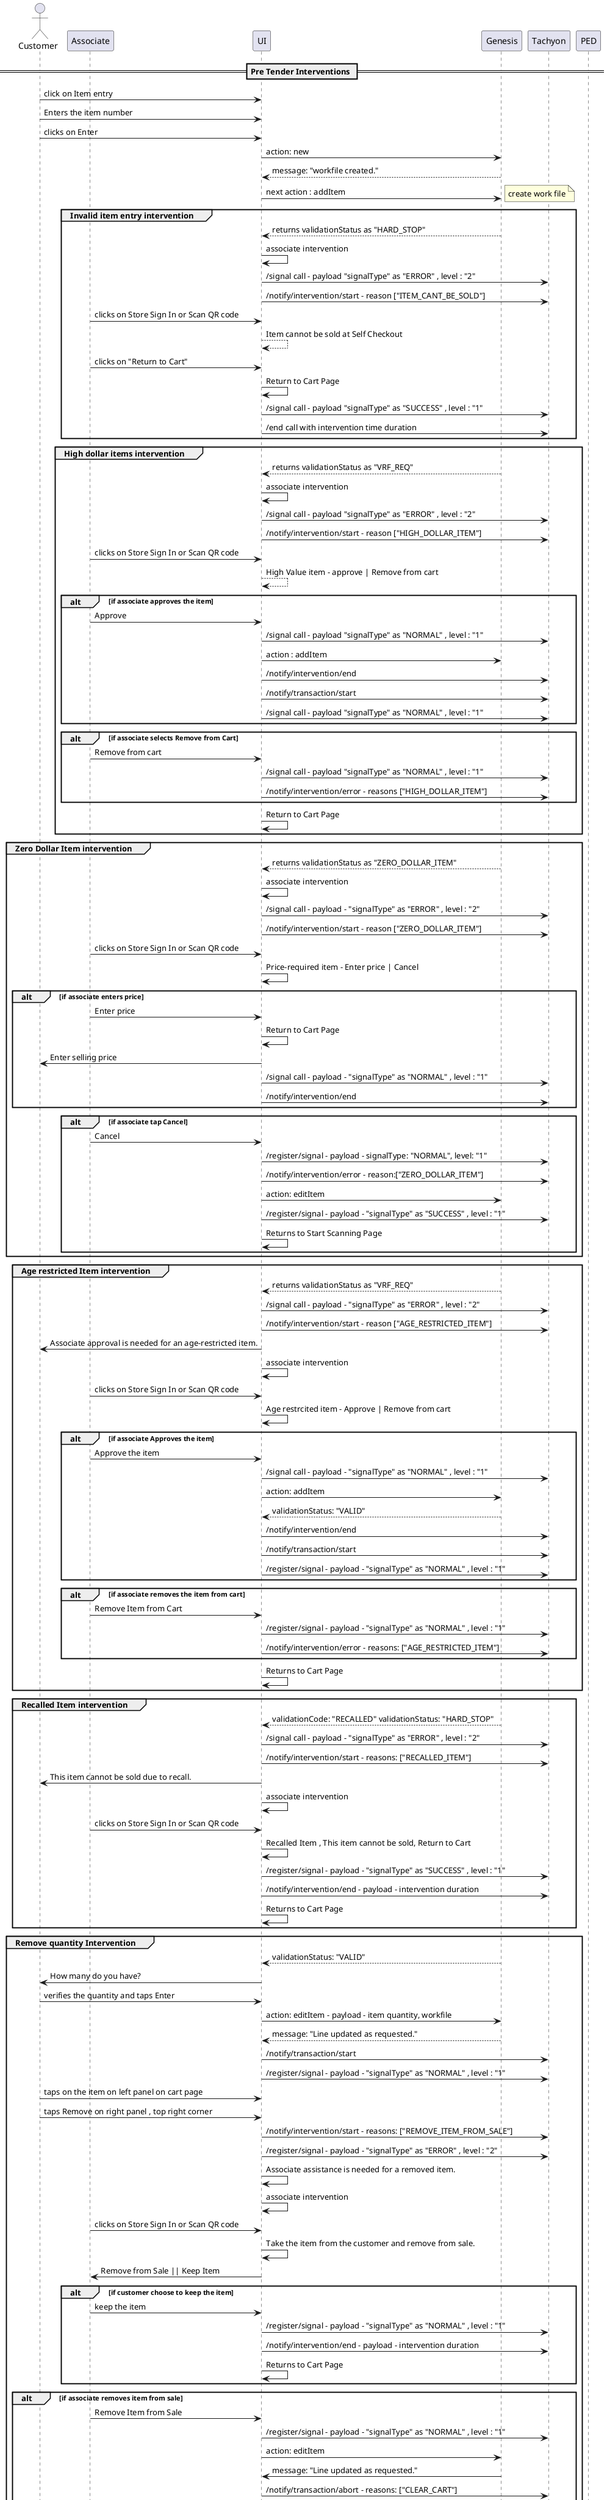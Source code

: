 @startuml
actor Customer as customer
participant Associate as associate
participant UI as ui
participant Genesis as genesis
participant Tachyon as tachyon
participant PED as ped

== Pre Tender Interventions ==
customer -> ui: click on Item entry
customer -> ui: Enters the item number
customer -> ui: clicks on Enter
ui -> genesis: action: new
genesis --> ui: message: "workfile created." 
ui -> genesis: next action : addItem
note right: create work file

group Invalid item entry intervention
genesis --> ui: returns validationStatus as "HARD_STOP"
ui -> ui: associate intervention
ui -> tachyon: /signal call - payload "signalType" as "ERROR" , level : "2"
ui -> tachyon: /notify/intervention/start - reason ["ITEM_CANT_BE_SOLD"]
associate -> ui: clicks on Store Sign In or Scan QR code
ui --> ui: Item cannot be sold at Self Checkout
associate -> ui: clicks on "Return to Cart"
ui -> ui: Return to Cart Page
ui -> tachyon: /signal call - payload "signalType" as "SUCCESS" , level : "1"
ui -> tachyon: /end call with intervention time duration
end

group High dollar items intervention
genesis --> ui: returns validationStatus as "VRF_REQ"
ui -> ui: associate intervention
ui -> tachyon: /signal call - payload "signalType" as "ERROR" , level : "2"
ui -> tachyon: /notify/intervention/start - reason ["HIGH_DOLLAR_ITEM"]
associate -> ui: clicks on Store Sign In or Scan QR code
ui --> ui: High Value item - approve | Remove from cart
alt if associate approves the item
associate -> ui: Approve
ui -> tachyon: /signal call - payload "signalType" as "NORMAL" , level : "1"
ui -> genesis: action : addItem
ui -> tachyon: /notify/intervention/end
ui -> tachyon: /notify/transaction/start
ui -> tachyon: /signal call - payload "signalType" as "NORMAL" , level : "1" 
end
alt if associate selects Remove from Cart
associate -> ui: Remove from cart
ui -> tachyon: /signal call - payload "signalType" as "NORMAL" , level : "1"
ui -> tachyon: /notify/intervention/error - reasons ["HIGH_DOLLAR_ITEM"]
end
ui -> ui: Return to Cart Page
end

group Zero Dollar Item intervention
genesis --> ui: returns validationStatus as "ZERO_DOLLAR_ITEM"
ui -> ui: associate intervention
ui -> tachyon: /signal call - payload - "signalType" as "ERROR" , level : "2"
ui -> tachyon: /notify/intervention/start - reason ["ZERO_DOLLAR_ITEM"]
associate -> ui: clicks on Store Sign In or Scan QR code
ui -> ui: Price-required item - Enter price | Cancel
alt if associate enters price
associate -> ui: Enter price
ui -> ui: Return to Cart Page
ui -> customer: Enter selling price
ui -> tachyon: /signal call - payload - "signalType" as "NORMAL" , level : "1"
ui -> tachyon: /notify/intervention/end
end
alt if associate tap Cancel
associate -> ui: Cancel
ui -> tachyon: /register/signal - payload - signalType: "NORMAL", level: "1"
ui -> tachyon: /notify/intervention/error - reason:["ZERO_DOLLAR_ITEM"]
ui -> genesis: action: editItem
ui -> tachyon: /register/signal - payload - "signalType" as "SUCCESS" , level : "1"
ui -> ui: Returns to Start Scanning Page
end
end

group Age restricted Item intervention
genesis --> ui: returns validationStatus as "VRF_REQ"
ui -> tachyon: /signal call - payload - "signalType" as "ERROR" , level : "2"
ui -> tachyon: /notify/intervention/start - reason ["AGE_RESTRICTED_ITEM"]
ui -> customer: Associate approval is needed for an age-restricted item.
ui -> ui: associate intervention
associate -> ui: clicks on Store Sign In or Scan QR code
ui -> ui: Age restrcited item - Approve | Remove from cart
alt if associate Approves the item
associate -> ui: Approve the item
ui -> tachyon: /signal call - payload - "signalType" as "NORMAL" , level : "1"
ui -> genesis: action: addItem
genesis --> ui: validationStatus: "VALID"
ui -> tachyon: /notify/intervention/end
ui -> tachyon: /notify/transaction/start
ui -> tachyon: /register/signal - payload - "signalType" as "NORMAL" , level : "1"
end
alt if associate removes the item from cart
associate -> ui: Remove Item from Cart
ui -> tachyon: /register/signal - payload - "signalType" as "NORMAL" , level : "1"
ui -> tachyon: /notify/intervention/error - reasons: ["AGE_RESTRICTED_ITEM"]
end
ui -> ui: Returns to Cart Page
end

group Recalled Item intervention
genesis --> ui: validationCode: "RECALLED" validationStatus: "HARD_STOP"
ui -> tachyon: /signal call - payload - "signalType" as "ERROR" , level : "2"
ui -> tachyon: /notify/intervention/start - reasons: ["RECALLED_ITEM"]
ui -> customer: This item cannot be sold due to recall.
ui -> ui: associate intervention
associate -> ui: clicks on Store Sign In or Scan QR code
ui -> ui: Recalled Item , This item cannot be sold, Return to Cart
ui -> tachyon: /register/signal - payload - "signalType" as "SUCCESS" , level : "1"
ui -> tachyon: /notify/intervention/end - payload - intervention duration
ui -> ui: Returns to Cart Page
end

group Remove quantity Intervention
genesis --> ui: validationStatus: "VALID"
ui -> customer: How many do you have?
customer -> ui: verifies the quantity and taps Enter
ui -> genesis: action: editItem - payload - item quantity, workfile
genesis --> ui: message: "Line updated as requested."
ui -> tachyon: /notify/transaction/start
ui -> tachyon: /register/signal - payload - "signalType" as "NORMAL" , level : "1"
customer -> ui: taps on the item on left panel on cart page
customer -> ui: taps Remove on right panel , top right corner
ui -> tachyon: /notify/intervention/start - reasons: ["REMOVE_ITEM_FROM_SALE"]
ui -> tachyon: /register/signal - payload - "signalType" as "ERROR" , level : "2"
ui -> ui: Associate assistance is needed for a removed item.
ui -> ui: associate intervention
associate -> ui: clicks on Store Sign In or Scan QR code
ui -> ui: Take the item from the customer and remove from sale. 
ui -> associate: Remove from Sale || Keep Item
alt if customer choose to keep the item
associate -> ui: keep the item
ui -> tachyon: /register/signal - payload - "signalType" as "NORMAL" , level : "1"
ui -> tachyon: /notify/intervention/end - payload - intervention duration
ui -> ui: Returns to Cart Page
end
alt if associate removes item from sale
associate -> ui: Remove Item from Sale
ui -> tachyon: /register/signal - payload - "signalType" as "NORMAL" , level : "1"
ui -> genesis: action: editItem
genesis -> ui: message: "Line updated as requested."
ui -> tachyon: /notify/transaction/abort - reasons: ["CLEAR_CART"]
ui -> genesis: action: cancel
genesis -> ui: msg: "Sale has been canceled"
ui -> genesis: action: reset
ui -> customer: Processing
ui -> tachyon: /register
tachyon --> ui: operationalStatus: "OPERATIONAL"
ui -> tachyon: /register/signal - payload - "signalType" as "SUCCESS" , level : "1"
ui -> tachyon: /notify/intervention/end - payload - intervention duration
ui -> ui: Returns to Start Scanning Page
end
end

group Item Quantity Reduced intervention
genesis --> ui: validationStatus: "VALID"
ui -> customer: How many do you have?
customer -> ui: edits the quantity and taps Enter
ui -> genesis: action: editItem - payload - item quantity, workfile
genesis --> ui: message: "Line updated as requested."
ui -> tachyon: /notify/transaction/start
ui -> tachyon: /register/signal - payload - "signalType" as "NORMAL" , level : "1"
customer -> ui: taps on the item on left panel on cart page
customer -> ui: reduces the item quantity and taps Enter
ui -> tachyon: /notify/intervention/start - reasons: ["REDUCE_ITEM_FROM_SALE"]
ui -> tachyon: /register/signal - payload - "signalType" as "ERROR" , level : "2"
ui --> ui: Associate assistance is needed for a reduced item quantity.
ui -> ui: associate intervention
associate -> ui: clicks on Store Sign In or Scan QR code
ui -> ui: Approve New Quantity || Keep Current Item Quantity
alt if new quantity is approved
associate -> ui: Approve New Quantity
ui -> tachyon: /register/signal - payload - "signalType" as "NORMAL" , level : "1"
ui -> genesis: action: editItem - payload - newQuantity
genesis --> ui: message: "Line updated as requested."
ui -> tachyon: /notify/intervention/end - payload - intervention duration
end
alt if current quantity is kept
associate -> ui: Keep Current Item Quantity
ui -> tachyon: /register/signal - payload - "signalType" as "NORMAL" , level : "1"
ui -> tachyon: /notify/intervention/end - payload - intervention duration
end
ui -> ui: Returns to Cart Page
end

group SOS Item intervention
genesis -> ui: validationCode: "SOS" validationStatus: "HARD_STOP"
ui -> tachyon: /register/signal - payload - "signalType" as "ERROR" , level : "2"
ui -> tachyon: notify/intervention/start - reasons: ["ITEM_CANT_BE_SOLD"]
ui --> ui: An associate will help you with your purchase.
ui -> ui: associate intervention
associate -> ui: clicks on Store Sign In or Scan QR code
ui --> ui: This item can't be sold at self-checkout. Return to Cart
associate -> ui: Return to Cart
ui -> tachyon: /register/signal - payload - "signalType" as "SUCCESS" , level : "1"
ui -> tachyon: /notify/intervention/end - payload - intervention duration
ui -> ui: Returns to Cart Page
end

group MISC Item intervention
genesis -> ui: validationCode: "MISC_ITEM" validationStatus: "HARD_STOP"
ui -> tachyon: /register/signal - payload - "signalType" as "ERROR" , level : "2"
ui -> tachyon: notify/intervention/start - reasons: ["ITEM_CANT_BE_SOLD"]
ui --> ui: An associate will help you with your purchase.
ui -> ui: associate intervention
associate -> ui: clicks on Store Sign In or Scan QR code
ui --> ui: This item can't be sold at self-checkout. Return to Cart
associate -> ui: Return to Cart
ui -> tachyon: /register/signal - payload - "signalType" as "SUCCESS" , level : "1"
ui -> tachyon: /notify/intervention/end - payload - intervention duration
ui -> ui: Returns to Cart Page
end

group Item sold by foot intervention
genesis -> ui: validationCode: "ONE_FOOT" validationStatus: "VRF_WARN"
ui -> tachyon: /register/signal - payload - "signalType" as "ERROR" , level : "2"
ui -> tachyon: notify/intervention/start - reasons: ["SOLD_BY_FOOT_ENT_LEN"]
ui -> ui: An associate will need to enter the quantity.
ui -> ui: associate intervention
associate -> ui: clicks on Store Sign In or Scan QR code
ui -> tachyon: /notify/intervention/end - payload - intervention duration
ui -> ui: This item is sold by the foot. Enter the # of feet.
associate -> ui: Enters the feet, taps "Enter"
ui -> genesis: action: editItem
genesis -> ui: message: "Line updated as requested."
ui -> tachyon: /notify/transaction/start
ui -> tachyon: /register/signal - payload - "signalType" as "NORMAL" , level : "1"
ui -> ui: Returns on Cart Page
end




